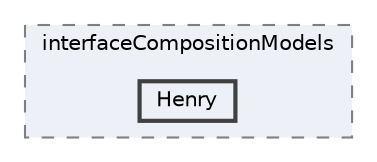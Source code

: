 digraph "src/phaseSystemModels/reactingEuler/multiphaseSystem/interfacialCompositionModels/interfaceCompositionModels/Henry"
{
 // LATEX_PDF_SIZE
  bgcolor="transparent";
  edge [fontname=Helvetica,fontsize=10,labelfontname=Helvetica,labelfontsize=10];
  node [fontname=Helvetica,fontsize=10,shape=box,height=0.2,width=0.4];
  compound=true
  subgraph clusterdir_594b8b94fc993689291485149c9ddb05 {
    graph [ bgcolor="#edf0f7", pencolor="grey50", label="interfaceCompositionModels", fontname=Helvetica,fontsize=10 style="filled,dashed", URL="dir_594b8b94fc993689291485149c9ddb05.html",tooltip=""]
  dir_74315f440ff086980f32df1b021c0fb2 [label="Henry", fillcolor="#edf0f7", color="grey25", style="filled,bold", URL="dir_74315f440ff086980f32df1b021c0fb2.html",tooltip=""];
  }
}
